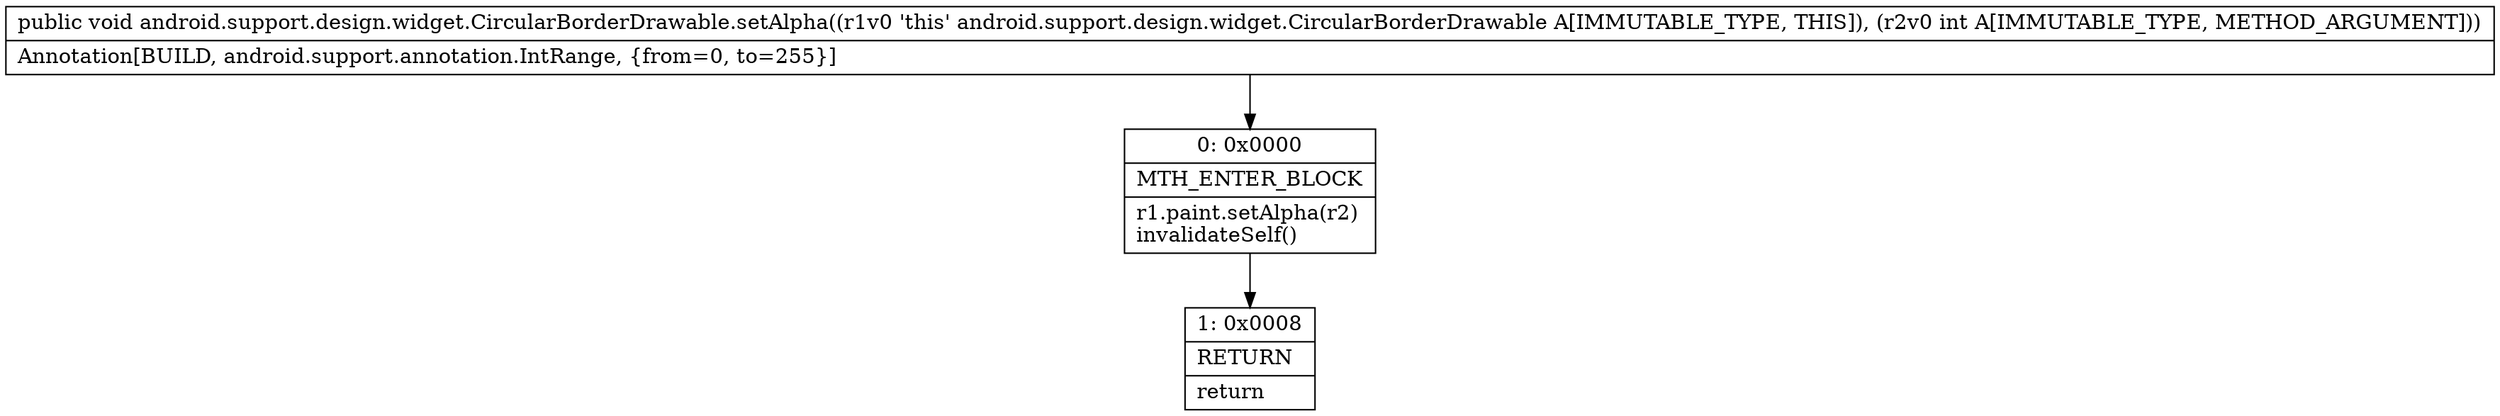 digraph "CFG forandroid.support.design.widget.CircularBorderDrawable.setAlpha(I)V" {
Node_0 [shape=record,label="{0\:\ 0x0000|MTH_ENTER_BLOCK\l|r1.paint.setAlpha(r2)\linvalidateSelf()\l}"];
Node_1 [shape=record,label="{1\:\ 0x0008|RETURN\l|return\l}"];
MethodNode[shape=record,label="{public void android.support.design.widget.CircularBorderDrawable.setAlpha((r1v0 'this' android.support.design.widget.CircularBorderDrawable A[IMMUTABLE_TYPE, THIS]), (r2v0 int A[IMMUTABLE_TYPE, METHOD_ARGUMENT]))  | Annotation[BUILD, android.support.annotation.IntRange, \{from=0, to=255\}]\l}"];
MethodNode -> Node_0;
Node_0 -> Node_1;
}

